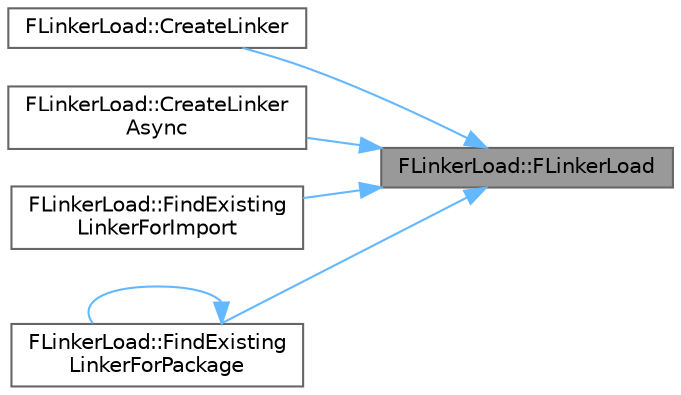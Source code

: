 digraph "FLinkerLoad::FLinkerLoad"
{
 // INTERACTIVE_SVG=YES
 // LATEX_PDF_SIZE
  bgcolor="transparent";
  edge [fontname=Helvetica,fontsize=10,labelfontname=Helvetica,labelfontsize=10];
  node [fontname=Helvetica,fontsize=10,shape=box,height=0.2,width=0.4];
  rankdir="RL";
  Node1 [id="Node000001",label="FLinkerLoad::FLinkerLoad",height=0.2,width=0.4,color="gray40", fillcolor="grey60", style="filled", fontcolor="black",tooltip="Private constructor, passing arguments through from CreateLinker."];
  Node1 -> Node2 [id="edge1_Node000001_Node000002",dir="back",color="steelblue1",style="solid",tooltip=" "];
  Node2 [id="Node000002",label="FLinkerLoad::CreateLinker",height=0.2,width=0.4,color="grey40", fillcolor="white", style="filled",URL="$d9/d6b/classFLinkerLoad.html#a45a56bc30fca64d744f53109b2f8fd0c",tooltip="Creates and returns a FLinkerLoad object."];
  Node1 -> Node3 [id="edge2_Node000001_Node000003",dir="back",color="steelblue1",style="solid",tooltip=" "];
  Node3 [id="Node000003",label="FLinkerLoad::CreateLinker\lAsync",height=0.2,width=0.4,color="grey40", fillcolor="white", style="filled",URL="$d9/d6b/classFLinkerLoad.html#a6cfbd044341a936d8c264c661d479664",tooltip="Creates a FLinkerLoad object for async creation."];
  Node1 -> Node4 [id="edge3_Node000001_Node000004",dir="back",color="steelblue1",style="solid",tooltip=" "];
  Node4 [id="Node000004",label="FLinkerLoad::FindExisting\lLinkerForImport",height=0.2,width=0.4,color="grey40", fillcolor="white", style="filled",URL="$d9/d6b/classFLinkerLoad.html#a50e313b4788cd0424e14a45b7949be74",tooltip="Attempts to lookup and return the corresponding FLinkerLoad object for the specified import WITHOUT i..."];
  Node1 -> Node5 [id="edge4_Node000001_Node000005",dir="back",color="steelblue1",style="solid",tooltip=" "];
  Node5 [id="Node000005",label="FLinkerLoad::FindExisting\lLinkerForPackage",height=0.2,width=0.4,color="grey40", fillcolor="white", style="filled",URL="$d9/d6b/classFLinkerLoad.html#a49b271c072f59c56135a0e701aa891c3",tooltip="Looks for an existing linker for the given package, without trying to make one if it doesn't exist."];
  Node5 -> Node5 [id="edge5_Node000005_Node000005",dir="back",color="steelblue1",style="solid",tooltip=" "];
}

